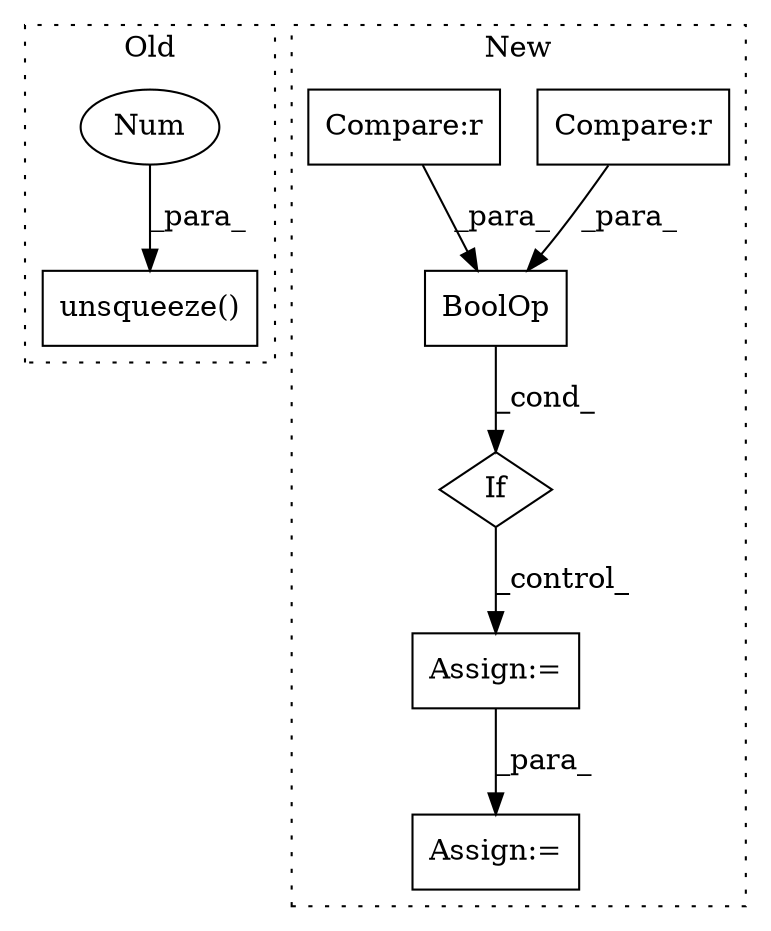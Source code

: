 digraph G {
subgraph cluster0 {
1 [label="unsqueeze()" a="75" s="16506,16533" l="26,1" shape="box"];
3 [label="Num" a="76" s="16532" l="1" shape="ellipse"];
label = "Old";
style="dotted";
}
subgraph cluster1 {
2 [label="BoolOp" a="72" s="16967" l="63" shape="box"];
4 [label="Compare:r" a="40" s="17024" l="6" shape="box"];
5 [label="If" a="96" s="16964" l="3" shape="diamond"];
6 [label="Compare:r" a="40" s="16967" l="53" shape="box"];
7 [label="Assign:=" a="68" s="17114" l="3" shape="box"];
8 [label="Assign:=" a="68" s="17216" l="3" shape="box"];
label = "New";
style="dotted";
}
2 -> 5 [label="_cond_"];
3 -> 1 [label="_para_"];
4 -> 2 [label="_para_"];
5 -> 7 [label="_control_"];
6 -> 2 [label="_para_"];
7 -> 8 [label="_para_"];
}